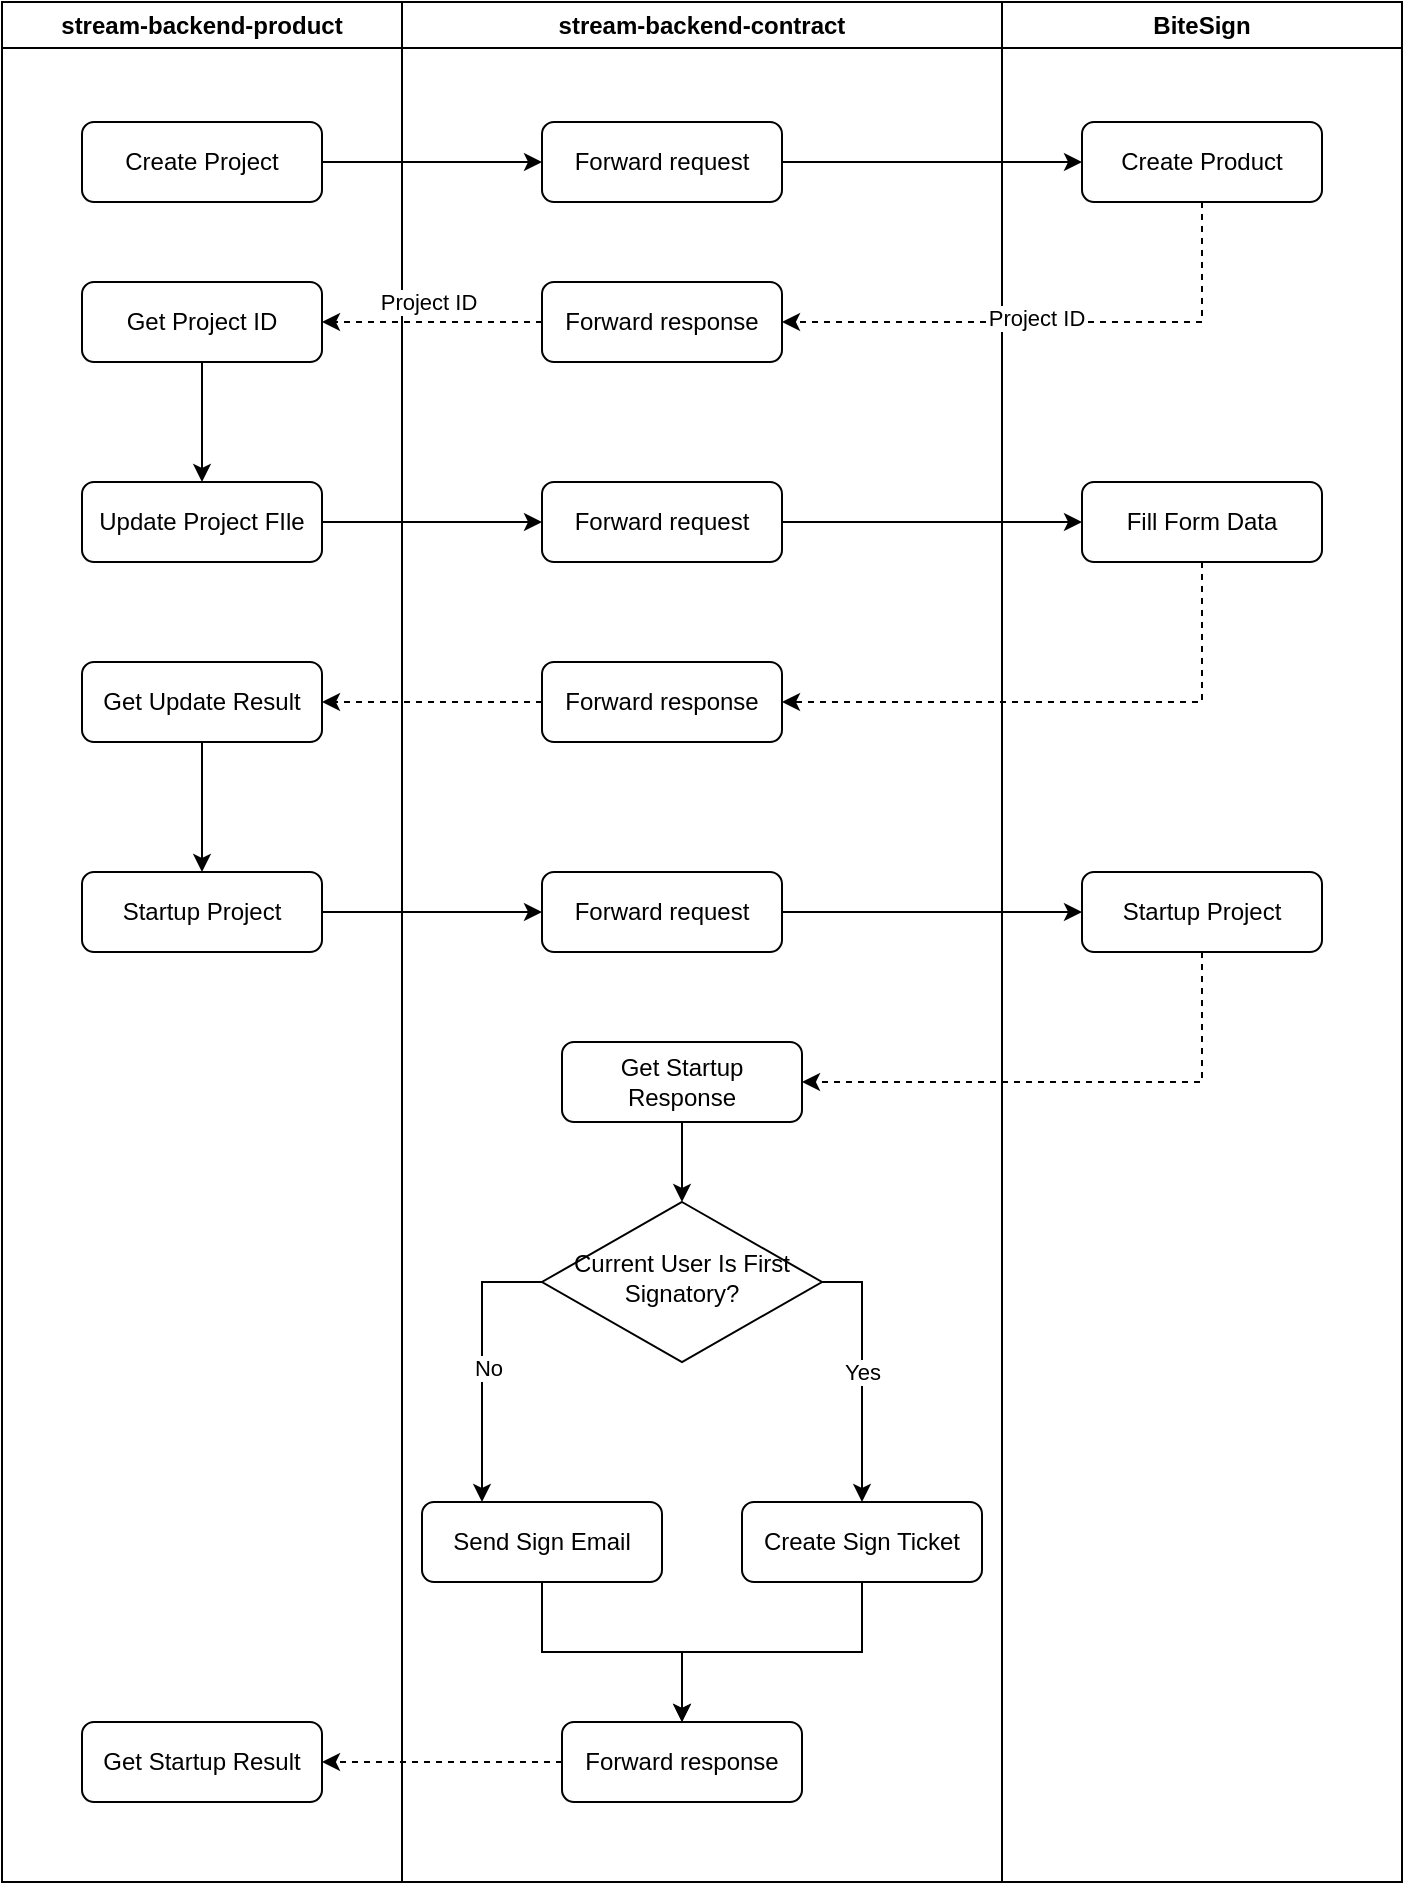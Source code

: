 <mxfile version="21.3.2" type="github">
  <diagram id="C5RBs43oDa-KdzZeNtuy" name="Page-1">
    <mxGraphModel dx="2023" dy="1163" grid="0" gridSize="10" guides="1" tooltips="1" connect="1" arrows="1" fold="1" page="1" pageScale="1" pageWidth="827" pageHeight="1169" math="0" shadow="0">
      <root>
        <mxCell id="WIyWlLk6GJQsqaUBKTNV-0" />
        <mxCell id="WIyWlLk6GJQsqaUBKTNV-1" parent="WIyWlLk6GJQsqaUBKTNV-0" />
        <mxCell id="WIQcurEIaewj1Aef4syE-4" value="stream-backend-product" style="swimlane;whiteSpace=wrap;html=1;" vertex="1" parent="WIyWlLk6GJQsqaUBKTNV-1">
          <mxGeometry x="30" y="130" width="200" height="940" as="geometry" />
        </mxCell>
        <mxCell id="WIQcurEIaewj1Aef4syE-3" value="Create Project" style="rounded=1;whiteSpace=wrap;html=1;fontSize=12;glass=0;strokeWidth=1;shadow=0;" vertex="1" parent="WIQcurEIaewj1Aef4syE-4">
          <mxGeometry x="40" y="60" width="120" height="40" as="geometry" />
        </mxCell>
        <mxCell id="WIQcurEIaewj1Aef4syE-18" value="" style="edgeStyle=orthogonalEdgeStyle;rounded=0;orthogonalLoop=1;jettySize=auto;html=1;" edge="1" parent="WIQcurEIaewj1Aef4syE-4" source="WIQcurEIaewj1Aef4syE-14" target="WIQcurEIaewj1Aef4syE-17">
          <mxGeometry relative="1" as="geometry" />
        </mxCell>
        <mxCell id="WIQcurEIaewj1Aef4syE-14" value="Get Project ID" style="rounded=1;whiteSpace=wrap;html=1;fontSize=12;glass=0;strokeWidth=1;shadow=0;" vertex="1" parent="WIQcurEIaewj1Aef4syE-4">
          <mxGeometry x="40" y="140" width="120" height="40" as="geometry" />
        </mxCell>
        <mxCell id="WIQcurEIaewj1Aef4syE-17" value="Update Project FIle" style="rounded=1;whiteSpace=wrap;html=1;fontSize=12;glass=0;strokeWidth=1;shadow=0;" vertex="1" parent="WIQcurEIaewj1Aef4syE-4">
          <mxGeometry x="40" y="240" width="120" height="40" as="geometry" />
        </mxCell>
        <mxCell id="WIQcurEIaewj1Aef4syE-27" value="" style="edgeStyle=orthogonalEdgeStyle;rounded=0;orthogonalLoop=1;jettySize=auto;html=1;" edge="1" parent="WIQcurEIaewj1Aef4syE-4" source="WIQcurEIaewj1Aef4syE-24" target="WIQcurEIaewj1Aef4syE-26">
          <mxGeometry relative="1" as="geometry" />
        </mxCell>
        <mxCell id="WIQcurEIaewj1Aef4syE-24" value="Get Update Result" style="rounded=1;whiteSpace=wrap;html=1;fontSize=12;glass=0;strokeWidth=1;shadow=0;" vertex="1" parent="WIQcurEIaewj1Aef4syE-4">
          <mxGeometry x="40" y="330" width="120" height="40" as="geometry" />
        </mxCell>
        <mxCell id="WIQcurEIaewj1Aef4syE-26" value="Startup Project" style="rounded=1;whiteSpace=wrap;html=1;fontSize=12;glass=0;strokeWidth=1;shadow=0;" vertex="1" parent="WIQcurEIaewj1Aef4syE-4">
          <mxGeometry x="40" y="435" width="120" height="40" as="geometry" />
        </mxCell>
        <mxCell id="WIQcurEIaewj1Aef4syE-36" value="Get Startup Result" style="rounded=1;whiteSpace=wrap;html=1;fontSize=12;glass=0;strokeWidth=1;shadow=0;" vertex="1" parent="WIQcurEIaewj1Aef4syE-4">
          <mxGeometry x="40" y="860" width="120" height="40" as="geometry" />
        </mxCell>
        <mxCell id="WIQcurEIaewj1Aef4syE-5" value="stream-backend-contract" style="swimlane;whiteSpace=wrap;html=1;" vertex="1" parent="WIyWlLk6GJQsqaUBKTNV-1">
          <mxGeometry x="230" y="130" width="300" height="940" as="geometry" />
        </mxCell>
        <mxCell id="WIQcurEIaewj1Aef4syE-7" value="Forward request" style="rounded=1;whiteSpace=wrap;html=1;fontSize=12;glass=0;strokeWidth=1;shadow=0;" vertex="1" parent="WIQcurEIaewj1Aef4syE-5">
          <mxGeometry x="70" y="60" width="120" height="40" as="geometry" />
        </mxCell>
        <mxCell id="WIQcurEIaewj1Aef4syE-11" value="Forward response" style="rounded=1;whiteSpace=wrap;html=1;fontSize=12;glass=0;strokeWidth=1;shadow=0;" vertex="1" parent="WIQcurEIaewj1Aef4syE-5">
          <mxGeometry x="70" y="140" width="120" height="40" as="geometry" />
        </mxCell>
        <mxCell id="WIQcurEIaewj1Aef4syE-1" value="Forward request" style="rounded=1;whiteSpace=wrap;html=1;fontSize=12;glass=0;strokeWidth=1;shadow=0;" vertex="1" parent="WIQcurEIaewj1Aef4syE-5">
          <mxGeometry x="70" y="240" width="120" height="40" as="geometry" />
        </mxCell>
        <mxCell id="WIQcurEIaewj1Aef4syE-22" value="Forward response" style="rounded=1;whiteSpace=wrap;html=1;fontSize=12;glass=0;strokeWidth=1;shadow=0;" vertex="1" parent="WIQcurEIaewj1Aef4syE-5">
          <mxGeometry x="70" y="330" width="120" height="40" as="geometry" />
        </mxCell>
        <mxCell id="WIQcurEIaewj1Aef4syE-28" value="Forward request" style="rounded=1;whiteSpace=wrap;html=1;fontSize=12;glass=0;strokeWidth=1;shadow=0;" vertex="1" parent="WIQcurEIaewj1Aef4syE-5">
          <mxGeometry x="70" y="435" width="120" height="40" as="geometry" />
        </mxCell>
        <mxCell id="WIQcurEIaewj1Aef4syE-35" value="" style="edgeStyle=orthogonalEdgeStyle;rounded=0;orthogonalLoop=1;jettySize=auto;html=1;" edge="1" parent="WIQcurEIaewj1Aef4syE-5" source="WIQcurEIaewj1Aef4syE-32" target="WIyWlLk6GJQsqaUBKTNV-6">
          <mxGeometry relative="1" as="geometry" />
        </mxCell>
        <mxCell id="WIQcurEIaewj1Aef4syE-32" value="Get Startup Response" style="rounded=1;whiteSpace=wrap;html=1;fontSize=12;glass=0;strokeWidth=1;shadow=0;" vertex="1" parent="WIQcurEIaewj1Aef4syE-5">
          <mxGeometry x="80" y="520" width="120" height="40" as="geometry" />
        </mxCell>
        <mxCell id="WIQcurEIaewj1Aef4syE-40" value="Yes" style="edgeStyle=orthogonalEdgeStyle;rounded=0;orthogonalLoop=1;jettySize=auto;html=1;exitX=1;exitY=0.5;exitDx=0;exitDy=0;" edge="1" parent="WIQcurEIaewj1Aef4syE-5" source="WIyWlLk6GJQsqaUBKTNV-6" target="WIQcurEIaewj1Aef4syE-39">
          <mxGeometry relative="1" as="geometry">
            <Array as="points">
              <mxPoint x="230" y="640" />
            </Array>
          </mxGeometry>
        </mxCell>
        <mxCell id="WIQcurEIaewj1Aef4syE-46" style="edgeStyle=orthogonalEdgeStyle;rounded=0;orthogonalLoop=1;jettySize=auto;html=1;entryX=0.25;entryY=0;entryDx=0;entryDy=0;" edge="1" parent="WIQcurEIaewj1Aef4syE-5" source="WIyWlLk6GJQsqaUBKTNV-6" target="WIQcurEIaewj1Aef4syE-43">
          <mxGeometry relative="1" as="geometry">
            <Array as="points">
              <mxPoint x="40" y="640" />
            </Array>
          </mxGeometry>
        </mxCell>
        <mxCell id="WIQcurEIaewj1Aef4syE-47" value="No" style="edgeLabel;html=1;align=center;verticalAlign=middle;resizable=0;points=[];" vertex="1" connectable="0" parent="WIQcurEIaewj1Aef4syE-46">
          <mxGeometry x="0.043" y="3" relative="1" as="geometry">
            <mxPoint as="offset" />
          </mxGeometry>
        </mxCell>
        <mxCell id="WIyWlLk6GJQsqaUBKTNV-6" value="Current User Is First Signatory?" style="rhombus;whiteSpace=wrap;html=1;shadow=0;fontFamily=Helvetica;fontSize=12;align=center;strokeWidth=1;spacing=6;spacingTop=-4;" parent="WIQcurEIaewj1Aef4syE-5" vertex="1">
          <mxGeometry x="70" y="600" width="140" height="80" as="geometry" />
        </mxCell>
        <mxCell id="WIQcurEIaewj1Aef4syE-50" style="edgeStyle=orthogonalEdgeStyle;rounded=0;orthogonalLoop=1;jettySize=auto;html=1;" edge="1" parent="WIQcurEIaewj1Aef4syE-5" source="WIQcurEIaewj1Aef4syE-39" target="WIQcurEIaewj1Aef4syE-48">
          <mxGeometry relative="1" as="geometry" />
        </mxCell>
        <mxCell id="WIQcurEIaewj1Aef4syE-39" value="Create Sign Ticket" style="rounded=1;whiteSpace=wrap;html=1;fontSize=12;glass=0;strokeWidth=1;shadow=0;" vertex="1" parent="WIQcurEIaewj1Aef4syE-5">
          <mxGeometry x="170" y="750" width="120" height="40" as="geometry" />
        </mxCell>
        <mxCell id="WIQcurEIaewj1Aef4syE-49" style="edgeStyle=orthogonalEdgeStyle;rounded=0;orthogonalLoop=1;jettySize=auto;html=1;" edge="1" parent="WIQcurEIaewj1Aef4syE-5" source="WIQcurEIaewj1Aef4syE-43" target="WIQcurEIaewj1Aef4syE-48">
          <mxGeometry relative="1" as="geometry" />
        </mxCell>
        <mxCell id="WIQcurEIaewj1Aef4syE-43" value="Send Sign Email" style="rounded=1;whiteSpace=wrap;html=1;fontSize=12;glass=0;strokeWidth=1;shadow=0;" vertex="1" parent="WIQcurEIaewj1Aef4syE-5">
          <mxGeometry x="10" y="750" width="120" height="40" as="geometry" />
        </mxCell>
        <mxCell id="WIQcurEIaewj1Aef4syE-48" value="Forward response" style="rounded=1;whiteSpace=wrap;html=1;fontSize=12;glass=0;strokeWidth=1;shadow=0;" vertex="1" parent="WIQcurEIaewj1Aef4syE-5">
          <mxGeometry x="80" y="860" width="120" height="40" as="geometry" />
        </mxCell>
        <mxCell id="WIQcurEIaewj1Aef4syE-6" value="BiteSign" style="swimlane;whiteSpace=wrap;html=1;" vertex="1" parent="WIyWlLk6GJQsqaUBKTNV-1">
          <mxGeometry x="530" y="130" width="200" height="940" as="geometry" />
        </mxCell>
        <mxCell id="WIQcurEIaewj1Aef4syE-9" value="Create Product" style="rounded=1;whiteSpace=wrap;html=1;fontSize=12;glass=0;strokeWidth=1;shadow=0;" vertex="1" parent="WIQcurEIaewj1Aef4syE-6">
          <mxGeometry x="40" y="60" width="120" height="40" as="geometry" />
        </mxCell>
        <mxCell id="WIQcurEIaewj1Aef4syE-20" value="Fill Form Data" style="rounded=1;whiteSpace=wrap;html=1;fontSize=12;glass=0;strokeWidth=1;shadow=0;" vertex="1" parent="WIQcurEIaewj1Aef4syE-6">
          <mxGeometry x="40" y="240" width="120" height="40" as="geometry" />
        </mxCell>
        <mxCell id="WIQcurEIaewj1Aef4syE-30" value="Startup Project" style="rounded=1;whiteSpace=wrap;html=1;fontSize=12;glass=0;strokeWidth=1;shadow=0;" vertex="1" parent="WIQcurEIaewj1Aef4syE-6">
          <mxGeometry x="40" y="435" width="120" height="40" as="geometry" />
        </mxCell>
        <mxCell id="WIQcurEIaewj1Aef4syE-8" value="" style="edgeStyle=orthogonalEdgeStyle;rounded=0;orthogonalLoop=1;jettySize=auto;html=1;" edge="1" parent="WIyWlLk6GJQsqaUBKTNV-1" source="WIQcurEIaewj1Aef4syE-3" target="WIQcurEIaewj1Aef4syE-7">
          <mxGeometry relative="1" as="geometry" />
        </mxCell>
        <mxCell id="WIQcurEIaewj1Aef4syE-10" value="" style="edgeStyle=orthogonalEdgeStyle;rounded=0;orthogonalLoop=1;jettySize=auto;html=1;" edge="1" parent="WIyWlLk6GJQsqaUBKTNV-1" source="WIQcurEIaewj1Aef4syE-7" target="WIQcurEIaewj1Aef4syE-9">
          <mxGeometry relative="1" as="geometry" />
        </mxCell>
        <mxCell id="WIQcurEIaewj1Aef4syE-12" style="edgeStyle=orthogonalEdgeStyle;rounded=0;orthogonalLoop=1;jettySize=auto;html=1;entryX=1;entryY=0.5;entryDx=0;entryDy=0;dashed=1;" edge="1" parent="WIyWlLk6GJQsqaUBKTNV-1" source="WIQcurEIaewj1Aef4syE-9" target="WIQcurEIaewj1Aef4syE-11">
          <mxGeometry relative="1" as="geometry">
            <Array as="points">
              <mxPoint x="630" y="290" />
            </Array>
          </mxGeometry>
        </mxCell>
        <mxCell id="WIQcurEIaewj1Aef4syE-13" value="Project ID" style="edgeLabel;html=1;align=center;verticalAlign=middle;resizable=0;points=[];" vertex="1" connectable="0" parent="WIQcurEIaewj1Aef4syE-12">
          <mxGeometry x="0.06" y="-2" relative="1" as="geometry">
            <mxPoint as="offset" />
          </mxGeometry>
        </mxCell>
        <mxCell id="WIQcurEIaewj1Aef4syE-15" style="edgeStyle=orthogonalEdgeStyle;rounded=0;orthogonalLoop=1;jettySize=auto;html=1;dashed=1;" edge="1" parent="WIyWlLk6GJQsqaUBKTNV-1" source="WIQcurEIaewj1Aef4syE-11" target="WIQcurEIaewj1Aef4syE-14">
          <mxGeometry relative="1" as="geometry" />
        </mxCell>
        <mxCell id="WIQcurEIaewj1Aef4syE-16" value="Project ID" style="edgeLabel;html=1;align=center;verticalAlign=middle;resizable=0;points=[];" vertex="1" connectable="0" parent="WIQcurEIaewj1Aef4syE-15">
          <mxGeometry x="0.175" y="-3" relative="1" as="geometry">
            <mxPoint x="7" y="-7" as="offset" />
          </mxGeometry>
        </mxCell>
        <mxCell id="WIQcurEIaewj1Aef4syE-19" value="" style="edgeStyle=orthogonalEdgeStyle;rounded=0;orthogonalLoop=1;jettySize=auto;html=1;" edge="1" parent="WIyWlLk6GJQsqaUBKTNV-1" source="WIQcurEIaewj1Aef4syE-17" target="WIQcurEIaewj1Aef4syE-1">
          <mxGeometry relative="1" as="geometry" />
        </mxCell>
        <mxCell id="WIQcurEIaewj1Aef4syE-21" value="" style="edgeStyle=orthogonalEdgeStyle;rounded=0;orthogonalLoop=1;jettySize=auto;html=1;" edge="1" parent="WIyWlLk6GJQsqaUBKTNV-1" source="WIQcurEIaewj1Aef4syE-1" target="WIQcurEIaewj1Aef4syE-20">
          <mxGeometry relative="1" as="geometry" />
        </mxCell>
        <mxCell id="WIQcurEIaewj1Aef4syE-23" style="edgeStyle=orthogonalEdgeStyle;rounded=0;orthogonalLoop=1;jettySize=auto;html=1;entryX=1;entryY=0.5;entryDx=0;entryDy=0;dashed=1;" edge="1" parent="WIyWlLk6GJQsqaUBKTNV-1" source="WIQcurEIaewj1Aef4syE-20" target="WIQcurEIaewj1Aef4syE-22">
          <mxGeometry relative="1" as="geometry">
            <Array as="points">
              <mxPoint x="630" y="480" />
            </Array>
          </mxGeometry>
        </mxCell>
        <mxCell id="WIQcurEIaewj1Aef4syE-25" value="" style="edgeStyle=orthogonalEdgeStyle;rounded=0;orthogonalLoop=1;jettySize=auto;html=1;dashed=1;" edge="1" parent="WIyWlLk6GJQsqaUBKTNV-1" source="WIQcurEIaewj1Aef4syE-22" target="WIQcurEIaewj1Aef4syE-24">
          <mxGeometry relative="1" as="geometry" />
        </mxCell>
        <mxCell id="WIQcurEIaewj1Aef4syE-29" value="" style="edgeStyle=orthogonalEdgeStyle;rounded=0;orthogonalLoop=1;jettySize=auto;html=1;" edge="1" parent="WIyWlLk6GJQsqaUBKTNV-1" source="WIQcurEIaewj1Aef4syE-26" target="WIQcurEIaewj1Aef4syE-28">
          <mxGeometry relative="1" as="geometry" />
        </mxCell>
        <mxCell id="WIQcurEIaewj1Aef4syE-31" value="" style="edgeStyle=orthogonalEdgeStyle;rounded=0;orthogonalLoop=1;jettySize=auto;html=1;" edge="1" parent="WIyWlLk6GJQsqaUBKTNV-1" source="WIQcurEIaewj1Aef4syE-28" target="WIQcurEIaewj1Aef4syE-30">
          <mxGeometry relative="1" as="geometry" />
        </mxCell>
        <mxCell id="WIQcurEIaewj1Aef4syE-33" style="edgeStyle=orthogonalEdgeStyle;rounded=0;orthogonalLoop=1;jettySize=auto;html=1;entryX=1;entryY=0.5;entryDx=0;entryDy=0;dashed=1;" edge="1" parent="WIyWlLk6GJQsqaUBKTNV-1" source="WIQcurEIaewj1Aef4syE-30" target="WIQcurEIaewj1Aef4syE-32">
          <mxGeometry relative="1" as="geometry">
            <Array as="points">
              <mxPoint x="630" y="670" />
            </Array>
          </mxGeometry>
        </mxCell>
        <mxCell id="WIQcurEIaewj1Aef4syE-51" style="edgeStyle=orthogonalEdgeStyle;rounded=0;orthogonalLoop=1;jettySize=auto;html=1;entryX=1;entryY=0.5;entryDx=0;entryDy=0;dashed=1;" edge="1" parent="WIyWlLk6GJQsqaUBKTNV-1" source="WIQcurEIaewj1Aef4syE-48" target="WIQcurEIaewj1Aef4syE-36">
          <mxGeometry relative="1" as="geometry" />
        </mxCell>
      </root>
    </mxGraphModel>
  </diagram>
</mxfile>
